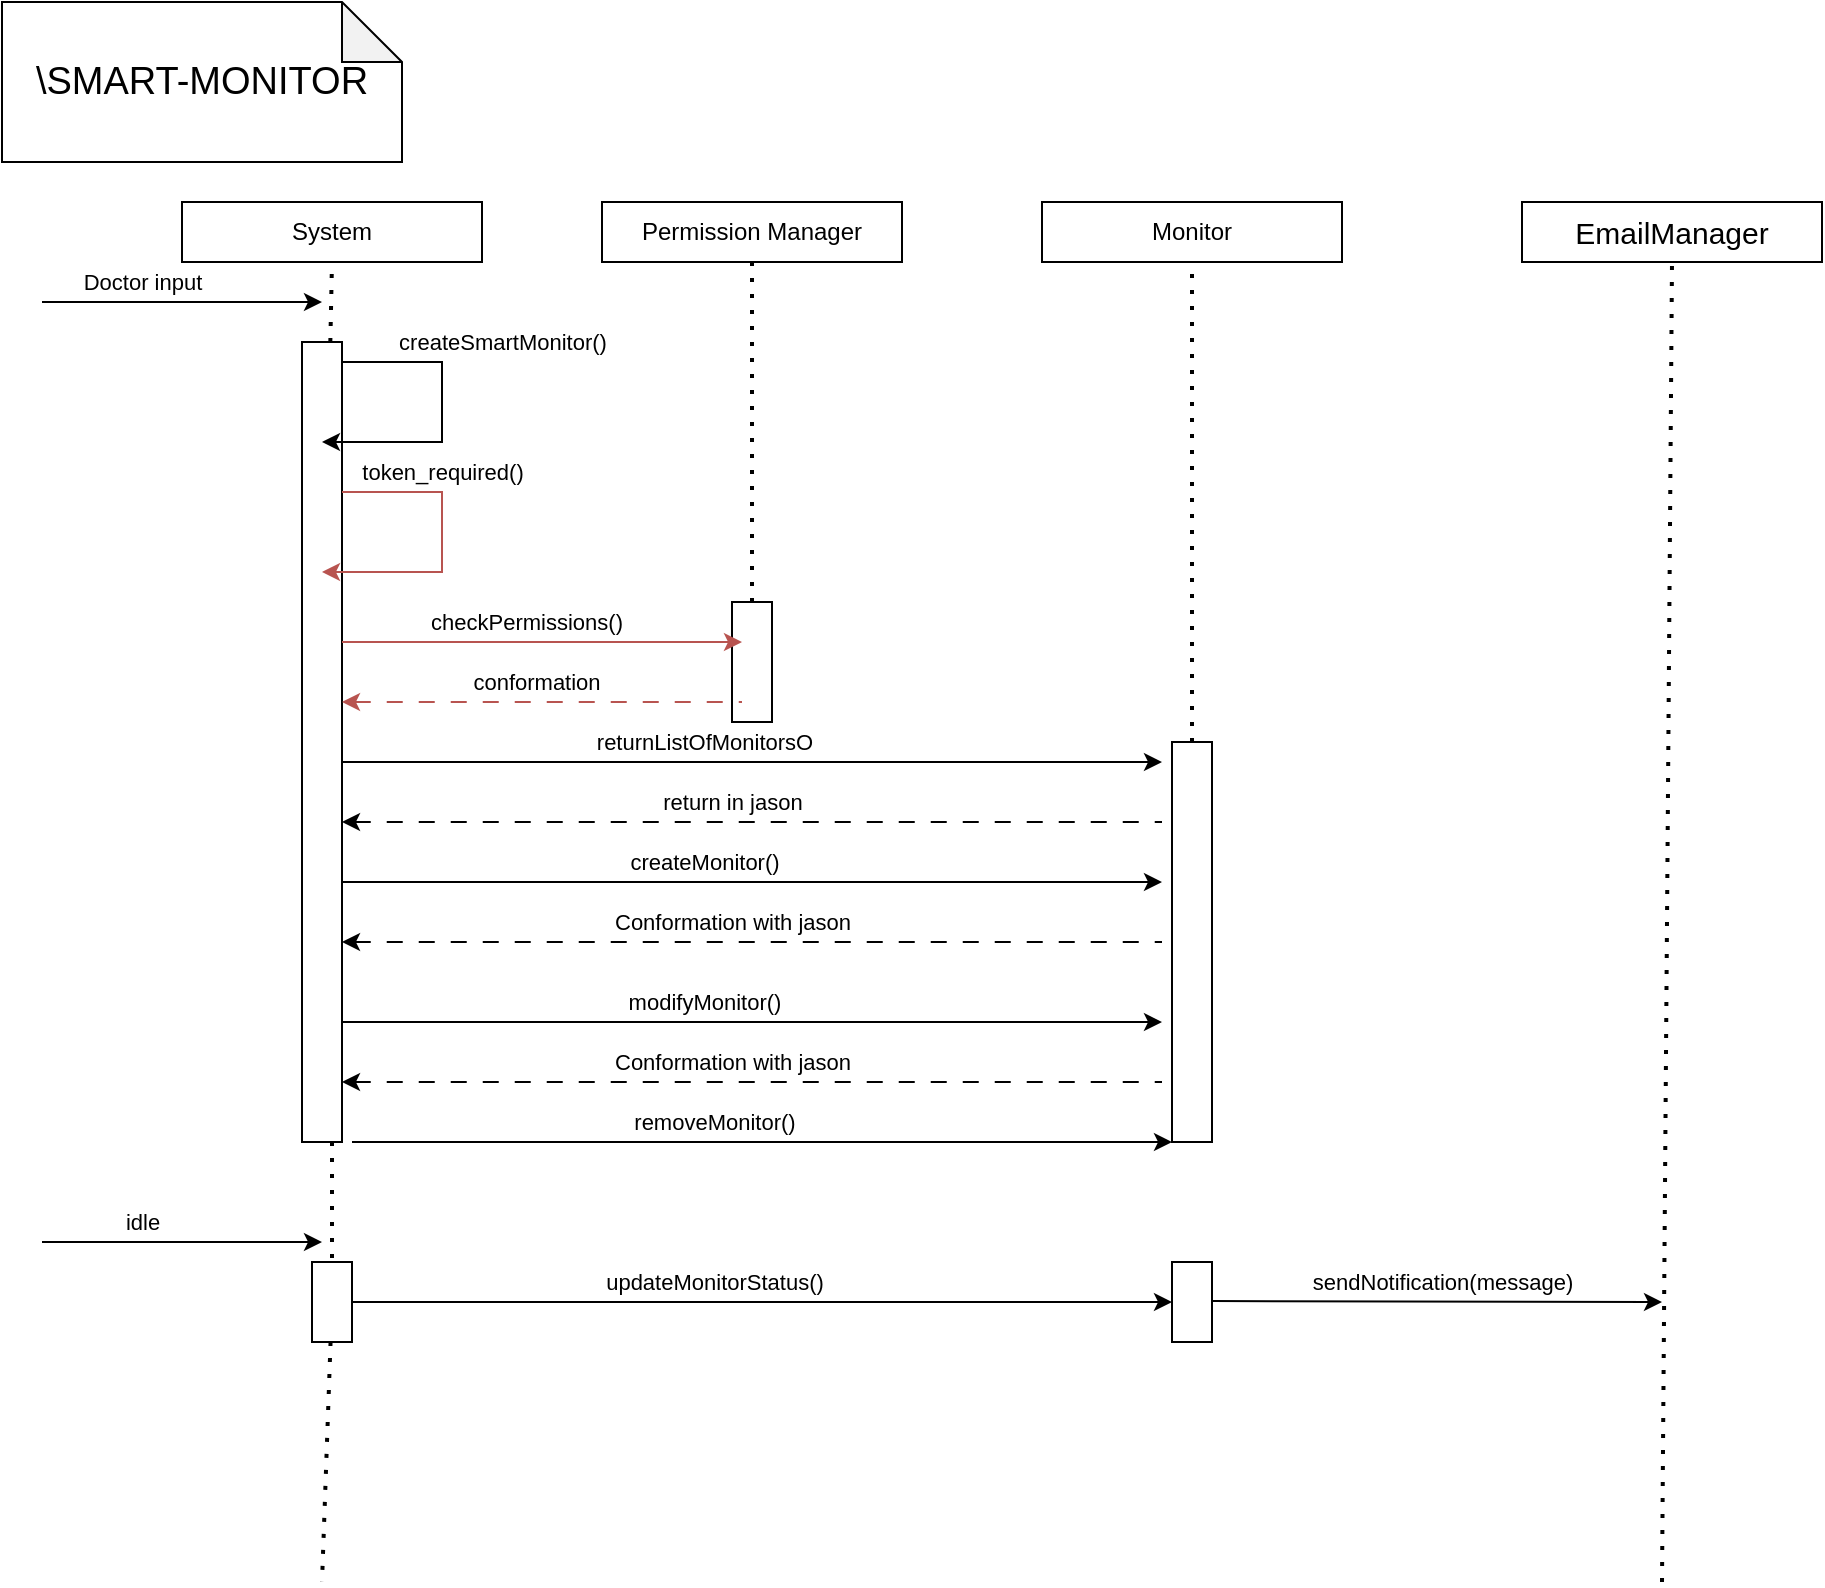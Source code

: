 <mxfile version="24.7.17">
  <diagram name="Page-1" id="VOMRV4gMo3NEoDJJuxT0">
    <mxGraphModel dx="1272" dy="669" grid="1" gridSize="10" guides="1" tooltips="1" connect="1" arrows="1" fold="1" page="1" pageScale="1" pageWidth="850" pageHeight="1100" math="0" shadow="0">
      <root>
        <mxCell id="0" />
        <mxCell id="1" parent="0" />
        <mxCell id="U0eSQF3Itl5CSUhlMvvw-2" value="" style="rounded=0;whiteSpace=wrap;html=1;" vertex="1" parent="1">
          <mxGeometry x="385" y="310" width="20" height="60" as="geometry" />
        </mxCell>
        <mxCell id="U0eSQF3Itl5CSUhlMvvw-3" value="" style="rounded=0;whiteSpace=wrap;html=1;" vertex="1" parent="1">
          <mxGeometry x="170" y="180" width="20" height="400" as="geometry" />
        </mxCell>
        <mxCell id="U0eSQF3Itl5CSUhlMvvw-4" value="System" style="rounded=0;whiteSpace=wrap;html=1;" vertex="1" parent="1">
          <mxGeometry x="110" y="110" width="150" height="30" as="geometry" />
        </mxCell>
        <mxCell id="U0eSQF3Itl5CSUhlMvvw-5" value="" style="endArrow=none;dashed=1;html=1;dashPattern=1 3;strokeWidth=2;rounded=0;entryX=0.5;entryY=1;entryDx=0;entryDy=0;" edge="1" parent="1" source="U0eSQF3Itl5CSUhlMvvw-3" target="U0eSQF3Itl5CSUhlMvvw-4">
          <mxGeometry width="50" height="50" relative="1" as="geometry">
            <mxPoint x="185" y="600" as="sourcePoint" />
            <mxPoint x="450" y="280" as="targetPoint" />
          </mxGeometry>
        </mxCell>
        <mxCell id="U0eSQF3Itl5CSUhlMvvw-6" value="&lt;font style=&quot;font-size: 19px;&quot;&gt;\SMART-MONITOR&lt;/font&gt;" style="shape=note;whiteSpace=wrap;html=1;backgroundOutline=1;darkOpacity=0.05;" vertex="1" parent="1">
          <mxGeometry x="20" y="10" width="200" height="80" as="geometry" />
        </mxCell>
        <mxCell id="U0eSQF3Itl5CSUhlMvvw-7" value="" style="endArrow=classic;html=1;rounded=0;" edge="1" parent="1">
          <mxGeometry width="50" height="50" relative="1" as="geometry">
            <mxPoint x="40" y="160" as="sourcePoint" />
            <mxPoint x="180" y="160" as="targetPoint" />
          </mxGeometry>
        </mxCell>
        <mxCell id="U0eSQF3Itl5CSUhlMvvw-8" value="Doctor input" style="edgeLabel;html=1;align=center;verticalAlign=middle;resizable=0;points=[];" vertex="1" connectable="0" parent="U0eSQF3Itl5CSUhlMvvw-7">
          <mxGeometry x="-0.612" y="-2" relative="1" as="geometry">
            <mxPoint x="23" y="-12" as="offset" />
          </mxGeometry>
        </mxCell>
        <mxCell id="U0eSQF3Itl5CSUhlMvvw-9" value="" style="endArrow=classic;html=1;rounded=0;" edge="1" parent="1">
          <mxGeometry width="50" height="50" relative="1" as="geometry">
            <mxPoint x="190" y="190" as="sourcePoint" />
            <mxPoint x="180" y="230" as="targetPoint" />
            <Array as="points">
              <mxPoint x="240" y="190" />
              <mxPoint x="240" y="230" />
            </Array>
          </mxGeometry>
        </mxCell>
        <mxCell id="U0eSQF3Itl5CSUhlMvvw-10" value="createSmartMonitor()" style="edgeLabel;html=1;align=center;verticalAlign=middle;resizable=0;points=[];" vertex="1" connectable="0" parent="U0eSQF3Itl5CSUhlMvvw-9">
          <mxGeometry x="-0.612" y="-2" relative="1" as="geometry">
            <mxPoint x="51" y="-12" as="offset" />
          </mxGeometry>
        </mxCell>
        <mxCell id="U0eSQF3Itl5CSUhlMvvw-11" value="" style="endArrow=classic;html=1;rounded=0;" edge="1" parent="1">
          <mxGeometry width="50" height="50" relative="1" as="geometry">
            <mxPoint x="190" y="390" as="sourcePoint" />
            <mxPoint x="600" y="390" as="targetPoint" />
          </mxGeometry>
        </mxCell>
        <mxCell id="U0eSQF3Itl5CSUhlMvvw-12" value="returnListOfMonitorsO" style="edgeLabel;html=1;align=center;verticalAlign=middle;resizable=0;points=[];" vertex="1" connectable="0" parent="U0eSQF3Itl5CSUhlMvvw-11">
          <mxGeometry x="-0.612" y="-2" relative="1" as="geometry">
            <mxPoint x="101" y="-12" as="offset" />
          </mxGeometry>
        </mxCell>
        <mxCell id="U0eSQF3Itl5CSUhlMvvw-13" value="" style="endArrow=none;html=1;rounded=0;dashed=1;dashPattern=8 8;startArrow=classic;startFill=1;endFill=0;" edge="1" parent="1">
          <mxGeometry width="50" height="50" relative="1" as="geometry">
            <mxPoint x="190" y="420" as="sourcePoint" />
            <mxPoint x="600" y="420" as="targetPoint" />
          </mxGeometry>
        </mxCell>
        <mxCell id="U0eSQF3Itl5CSUhlMvvw-14" value="return in jason" style="edgeLabel;html=1;align=center;verticalAlign=middle;resizable=0;points=[];" vertex="1" connectable="0" parent="U0eSQF3Itl5CSUhlMvvw-13">
          <mxGeometry x="0.297" y="2" relative="1" as="geometry">
            <mxPoint x="-71" y="-8" as="offset" />
          </mxGeometry>
        </mxCell>
        <mxCell id="U0eSQF3Itl5CSUhlMvvw-15" value="" style="endArrow=none;dashed=1;html=1;dashPattern=1 3;strokeWidth=2;rounded=0;" edge="1" parent="1" source="U0eSQF3Itl5CSUhlMvvw-83">
          <mxGeometry width="50" height="50" relative="1" as="geometry">
            <mxPoint x="180" y="550" as="sourcePoint" />
            <mxPoint x="180" y="800" as="targetPoint" />
          </mxGeometry>
        </mxCell>
        <mxCell id="U0eSQF3Itl5CSUhlMvvw-16" value="Monitor" style="rounded=0;whiteSpace=wrap;html=1;" vertex="1" parent="1">
          <mxGeometry x="540" y="110" width="150" height="30" as="geometry" />
        </mxCell>
        <mxCell id="U0eSQF3Itl5CSUhlMvvw-17" value="" style="endArrow=none;dashed=1;html=1;dashPattern=1 3;strokeWidth=2;rounded=0;entryX=0.5;entryY=1;entryDx=0;entryDy=0;" edge="1" parent="1" source="U0eSQF3Itl5CSUhlMvvw-19" target="U0eSQF3Itl5CSUhlMvvw-16">
          <mxGeometry width="50" height="50" relative="1" as="geometry">
            <mxPoint x="615" y="650" as="sourcePoint" />
            <mxPoint x="610" y="250" as="targetPoint" />
          </mxGeometry>
        </mxCell>
        <mxCell id="U0eSQF3Itl5CSUhlMvvw-18" value="" style="endArrow=none;dashed=1;html=1;dashPattern=1 3;strokeWidth=2;rounded=0;entryX=0.5;entryY=1;entryDx=0;entryDy=0;" edge="1" parent="1" target="U0eSQF3Itl5CSUhlMvvw-19">
          <mxGeometry width="50" height="50" relative="1" as="geometry">
            <mxPoint x="615" y="550" as="sourcePoint" />
            <mxPoint x="615" y="140" as="targetPoint" />
          </mxGeometry>
        </mxCell>
        <mxCell id="U0eSQF3Itl5CSUhlMvvw-19" value="" style="rounded=0;whiteSpace=wrap;html=1;" vertex="1" parent="1">
          <mxGeometry x="605" y="380" width="20" height="200" as="geometry" />
        </mxCell>
        <mxCell id="U0eSQF3Itl5CSUhlMvvw-20" value="" style="endArrow=classic;html=1;rounded=0;fillColor=#f8cecc;strokeColor=#b85450;" edge="1" parent="1">
          <mxGeometry width="50" height="50" relative="1" as="geometry">
            <mxPoint x="190" y="255" as="sourcePoint" />
            <mxPoint x="180" y="295" as="targetPoint" />
            <Array as="points">
              <mxPoint x="240" y="255" />
              <mxPoint x="240" y="295" />
            </Array>
          </mxGeometry>
        </mxCell>
        <mxCell id="U0eSQF3Itl5CSUhlMvvw-21" value="token_required()" style="edgeLabel;html=1;align=center;verticalAlign=middle;resizable=0;points=[];" vertex="1" connectable="0" parent="U0eSQF3Itl5CSUhlMvvw-20">
          <mxGeometry x="-0.612" y="-2" relative="1" as="geometry">
            <mxPoint x="21" y="-12" as="offset" />
          </mxGeometry>
        </mxCell>
        <mxCell id="U0eSQF3Itl5CSUhlMvvw-22" value="Permission Manager" style="rounded=0;whiteSpace=wrap;html=1;" vertex="1" parent="1">
          <mxGeometry x="320" y="110" width="150" height="30" as="geometry" />
        </mxCell>
        <mxCell id="U0eSQF3Itl5CSUhlMvvw-23" value="" style="endArrow=none;dashed=1;html=1;dashPattern=1 3;strokeWidth=2;rounded=0;entryX=0.5;entryY=1;entryDx=0;entryDy=0;" edge="1" parent="1" source="U0eSQF3Itl5CSUhlMvvw-2" target="U0eSQF3Itl5CSUhlMvvw-22">
          <mxGeometry width="50" height="50" relative="1" as="geometry">
            <mxPoint x="400" y="600" as="sourcePoint" />
            <mxPoint x="390" y="250" as="targetPoint" />
          </mxGeometry>
        </mxCell>
        <mxCell id="U0eSQF3Itl5CSUhlMvvw-24" value="" style="endArrow=classic;html=1;rounded=0;fillColor=#f8cecc;strokeColor=#b85450;" edge="1" parent="1">
          <mxGeometry width="50" height="50" relative="1" as="geometry">
            <mxPoint x="190" y="330" as="sourcePoint" />
            <mxPoint x="390" y="330" as="targetPoint" />
          </mxGeometry>
        </mxCell>
        <mxCell id="U0eSQF3Itl5CSUhlMvvw-25" value="checkPermissions()" style="edgeLabel;html=1;align=center;verticalAlign=middle;resizable=0;points=[];" vertex="1" connectable="0" parent="U0eSQF3Itl5CSUhlMvvw-24">
          <mxGeometry x="-0.612" y="-2" relative="1" as="geometry">
            <mxPoint x="53" y="-12" as="offset" />
          </mxGeometry>
        </mxCell>
        <mxCell id="U0eSQF3Itl5CSUhlMvvw-26" value="" style="endArrow=none;html=1;rounded=0;dashed=1;dashPattern=8 8;startArrow=classic;startFill=1;endFill=0;fillColor=#f8cecc;strokeColor=#b85450;" edge="1" parent="1">
          <mxGeometry width="50" height="50" relative="1" as="geometry">
            <mxPoint x="190" y="360" as="sourcePoint" />
            <mxPoint x="390" y="360" as="targetPoint" />
          </mxGeometry>
        </mxCell>
        <mxCell id="U0eSQF3Itl5CSUhlMvvw-27" value="conformation" style="edgeLabel;html=1;align=center;verticalAlign=middle;resizable=0;points=[];" vertex="1" connectable="0" parent="U0eSQF3Itl5CSUhlMvvw-26">
          <mxGeometry x="0.297" y="2" relative="1" as="geometry">
            <mxPoint x="-33" y="-8" as="offset" />
          </mxGeometry>
        </mxCell>
        <mxCell id="U0eSQF3Itl5CSUhlMvvw-28" value="" style="endArrow=none;dashed=1;html=1;dashPattern=1 3;strokeWidth=2;rounded=0;entryX=0.5;entryY=1;entryDx=0;entryDy=0;exitX=0.5;exitY=1;exitDx=0;exitDy=0;" edge="1" parent="1" source="U0eSQF3Itl5CSUhlMvvw-2" target="U0eSQF3Itl5CSUhlMvvw-2">
          <mxGeometry width="50" height="50" relative="1" as="geometry">
            <mxPoint x="395" y="470" as="sourcePoint" />
            <mxPoint x="395" y="140" as="targetPoint" />
          </mxGeometry>
        </mxCell>
        <mxCell id="U0eSQF3Itl5CSUhlMvvw-62" value="" style="endArrow=classic;html=1;rounded=0;" edge="1" parent="1">
          <mxGeometry width="50" height="50" relative="1" as="geometry">
            <mxPoint x="190" y="450" as="sourcePoint" />
            <mxPoint x="600" y="450" as="targetPoint" />
          </mxGeometry>
        </mxCell>
        <mxCell id="U0eSQF3Itl5CSUhlMvvw-63" value="createMonitor()" style="edgeLabel;html=1;align=center;verticalAlign=middle;resizable=0;points=[];" vertex="1" connectable="0" parent="U0eSQF3Itl5CSUhlMvvw-62">
          <mxGeometry x="-0.612" y="-2" relative="1" as="geometry">
            <mxPoint x="101" y="-12" as="offset" />
          </mxGeometry>
        </mxCell>
        <mxCell id="U0eSQF3Itl5CSUhlMvvw-64" value="" style="endArrow=classic;html=1;rounded=0;" edge="1" parent="1">
          <mxGeometry width="50" height="50" relative="1" as="geometry">
            <mxPoint x="190" y="520" as="sourcePoint" />
            <mxPoint x="600" y="520" as="targetPoint" />
          </mxGeometry>
        </mxCell>
        <mxCell id="U0eSQF3Itl5CSUhlMvvw-65" value="modifyMonitor()" style="edgeLabel;html=1;align=center;verticalAlign=middle;resizable=0;points=[];" vertex="1" connectable="0" parent="U0eSQF3Itl5CSUhlMvvw-64">
          <mxGeometry x="-0.612" y="-2" relative="1" as="geometry">
            <mxPoint x="101" y="-12" as="offset" />
          </mxGeometry>
        </mxCell>
        <mxCell id="U0eSQF3Itl5CSUhlMvvw-66" value="" style="endArrow=classic;html=1;rounded=0;" edge="1" parent="1">
          <mxGeometry width="50" height="50" relative="1" as="geometry">
            <mxPoint x="195" y="580" as="sourcePoint" />
            <mxPoint x="605" y="580" as="targetPoint" />
          </mxGeometry>
        </mxCell>
        <mxCell id="U0eSQF3Itl5CSUhlMvvw-67" value="removeMonitor()" style="edgeLabel;html=1;align=center;verticalAlign=middle;resizable=0;points=[];" vertex="1" connectable="0" parent="U0eSQF3Itl5CSUhlMvvw-66">
          <mxGeometry x="-0.612" y="-2" relative="1" as="geometry">
            <mxPoint x="101" y="-12" as="offset" />
          </mxGeometry>
        </mxCell>
        <mxCell id="U0eSQF3Itl5CSUhlMvvw-68" value="" style="endArrow=none;html=1;rounded=0;dashed=1;dashPattern=8 8;startArrow=classic;startFill=1;endFill=0;" edge="1" parent="1">
          <mxGeometry width="50" height="50" relative="1" as="geometry">
            <mxPoint x="190" y="480" as="sourcePoint" />
            <mxPoint x="600" y="480" as="targetPoint" />
          </mxGeometry>
        </mxCell>
        <mxCell id="U0eSQF3Itl5CSUhlMvvw-69" value="Conformation with jason" style="edgeLabel;html=1;align=center;verticalAlign=middle;resizable=0;points=[];" vertex="1" connectable="0" parent="U0eSQF3Itl5CSUhlMvvw-68">
          <mxGeometry x="0.297" y="2" relative="1" as="geometry">
            <mxPoint x="-71" y="-8" as="offset" />
          </mxGeometry>
        </mxCell>
        <mxCell id="U0eSQF3Itl5CSUhlMvvw-71" value="" style="endArrow=none;html=1;rounded=0;dashed=1;dashPattern=8 8;startArrow=classic;startFill=1;endFill=0;" edge="1" parent="1">
          <mxGeometry width="50" height="50" relative="1" as="geometry">
            <mxPoint x="190" y="550" as="sourcePoint" />
            <mxPoint x="600" y="550" as="targetPoint" />
          </mxGeometry>
        </mxCell>
        <mxCell id="U0eSQF3Itl5CSUhlMvvw-72" value="Conformation with jason" style="edgeLabel;html=1;align=center;verticalAlign=middle;resizable=0;points=[];" vertex="1" connectable="0" parent="U0eSQF3Itl5CSUhlMvvw-71">
          <mxGeometry x="0.297" y="2" relative="1" as="geometry">
            <mxPoint x="-71" y="-8" as="offset" />
          </mxGeometry>
        </mxCell>
        <mxCell id="U0eSQF3Itl5CSUhlMvvw-73" value="" style="endArrow=classic;html=1;rounded=0;" edge="1" parent="1">
          <mxGeometry width="50" height="50" relative="1" as="geometry">
            <mxPoint x="40" y="630" as="sourcePoint" />
            <mxPoint x="180" y="630" as="targetPoint" />
          </mxGeometry>
        </mxCell>
        <mxCell id="U0eSQF3Itl5CSUhlMvvw-74" value="idle" style="edgeLabel;html=1;align=center;verticalAlign=middle;resizable=0;points=[];" vertex="1" connectable="0" parent="U0eSQF3Itl5CSUhlMvvw-73">
          <mxGeometry x="-0.612" y="-2" relative="1" as="geometry">
            <mxPoint x="23" y="-12" as="offset" />
          </mxGeometry>
        </mxCell>
        <mxCell id="U0eSQF3Itl5CSUhlMvvw-75" value="" style="endArrow=classic;html=1;rounded=0;" edge="1" parent="1">
          <mxGeometry width="50" height="50" relative="1" as="geometry">
            <mxPoint x="195" y="660" as="sourcePoint" />
            <mxPoint x="605" y="660" as="targetPoint" />
          </mxGeometry>
        </mxCell>
        <mxCell id="U0eSQF3Itl5CSUhlMvvw-76" value="updateMonitorStatus()" style="edgeLabel;html=1;align=center;verticalAlign=middle;resizable=0;points=[];" vertex="1" connectable="0" parent="U0eSQF3Itl5CSUhlMvvw-75">
          <mxGeometry x="-0.612" y="-2" relative="1" as="geometry">
            <mxPoint x="101" y="-12" as="offset" />
          </mxGeometry>
        </mxCell>
        <mxCell id="U0eSQF3Itl5CSUhlMvvw-77" value="&lt;font style=&quot;font-size: 15px;&quot;&gt;EmailManager&lt;/font&gt;" style="rounded=0;whiteSpace=wrap;html=1;" vertex="1" parent="1">
          <mxGeometry x="780" y="110" width="150" height="30" as="geometry" />
        </mxCell>
        <mxCell id="U0eSQF3Itl5CSUhlMvvw-78" value="" style="endArrow=none;dashed=1;html=1;dashPattern=1 3;strokeWidth=2;rounded=0;entryX=0.5;entryY=1;entryDx=0;entryDy=0;" edge="1" parent="1" target="U0eSQF3Itl5CSUhlMvvw-77">
          <mxGeometry width="50" height="50" relative="1" as="geometry">
            <mxPoint x="850" y="800" as="sourcePoint" />
            <mxPoint x="850" y="250" as="targetPoint" />
          </mxGeometry>
        </mxCell>
        <mxCell id="U0eSQF3Itl5CSUhlMvvw-79" value="" style="rounded=0;whiteSpace=wrap;html=1;" vertex="1" parent="1">
          <mxGeometry x="605" y="640" width="20" height="40" as="geometry" />
        </mxCell>
        <mxCell id="U0eSQF3Itl5CSUhlMvvw-81" value="" style="endArrow=classic;html=1;rounded=0;" edge="1" parent="1">
          <mxGeometry width="50" height="50" relative="1" as="geometry">
            <mxPoint x="625" y="659.5" as="sourcePoint" />
            <mxPoint x="850" y="660" as="targetPoint" />
          </mxGeometry>
        </mxCell>
        <mxCell id="U0eSQF3Itl5CSUhlMvvw-82" value="sendNotification(message)" style="edgeLabel;html=1;align=center;verticalAlign=middle;resizable=0;points=[];" vertex="1" connectable="0" parent="U0eSQF3Itl5CSUhlMvvw-81">
          <mxGeometry x="-0.612" y="-2" relative="1" as="geometry">
            <mxPoint x="71" y="-12" as="offset" />
          </mxGeometry>
        </mxCell>
        <mxCell id="U0eSQF3Itl5CSUhlMvvw-84" value="" style="endArrow=none;dashed=1;html=1;dashPattern=1 3;strokeWidth=2;rounded=0;" edge="1" parent="1" target="U0eSQF3Itl5CSUhlMvvw-83">
          <mxGeometry width="50" height="50" relative="1" as="geometry">
            <mxPoint x="185" y="580" as="sourcePoint" />
            <mxPoint x="180" y="800" as="targetPoint" />
          </mxGeometry>
        </mxCell>
        <mxCell id="U0eSQF3Itl5CSUhlMvvw-83" value="" style="rounded=0;whiteSpace=wrap;html=1;" vertex="1" parent="1">
          <mxGeometry x="175" y="640" width="20" height="40" as="geometry" />
        </mxCell>
      </root>
    </mxGraphModel>
  </diagram>
</mxfile>
